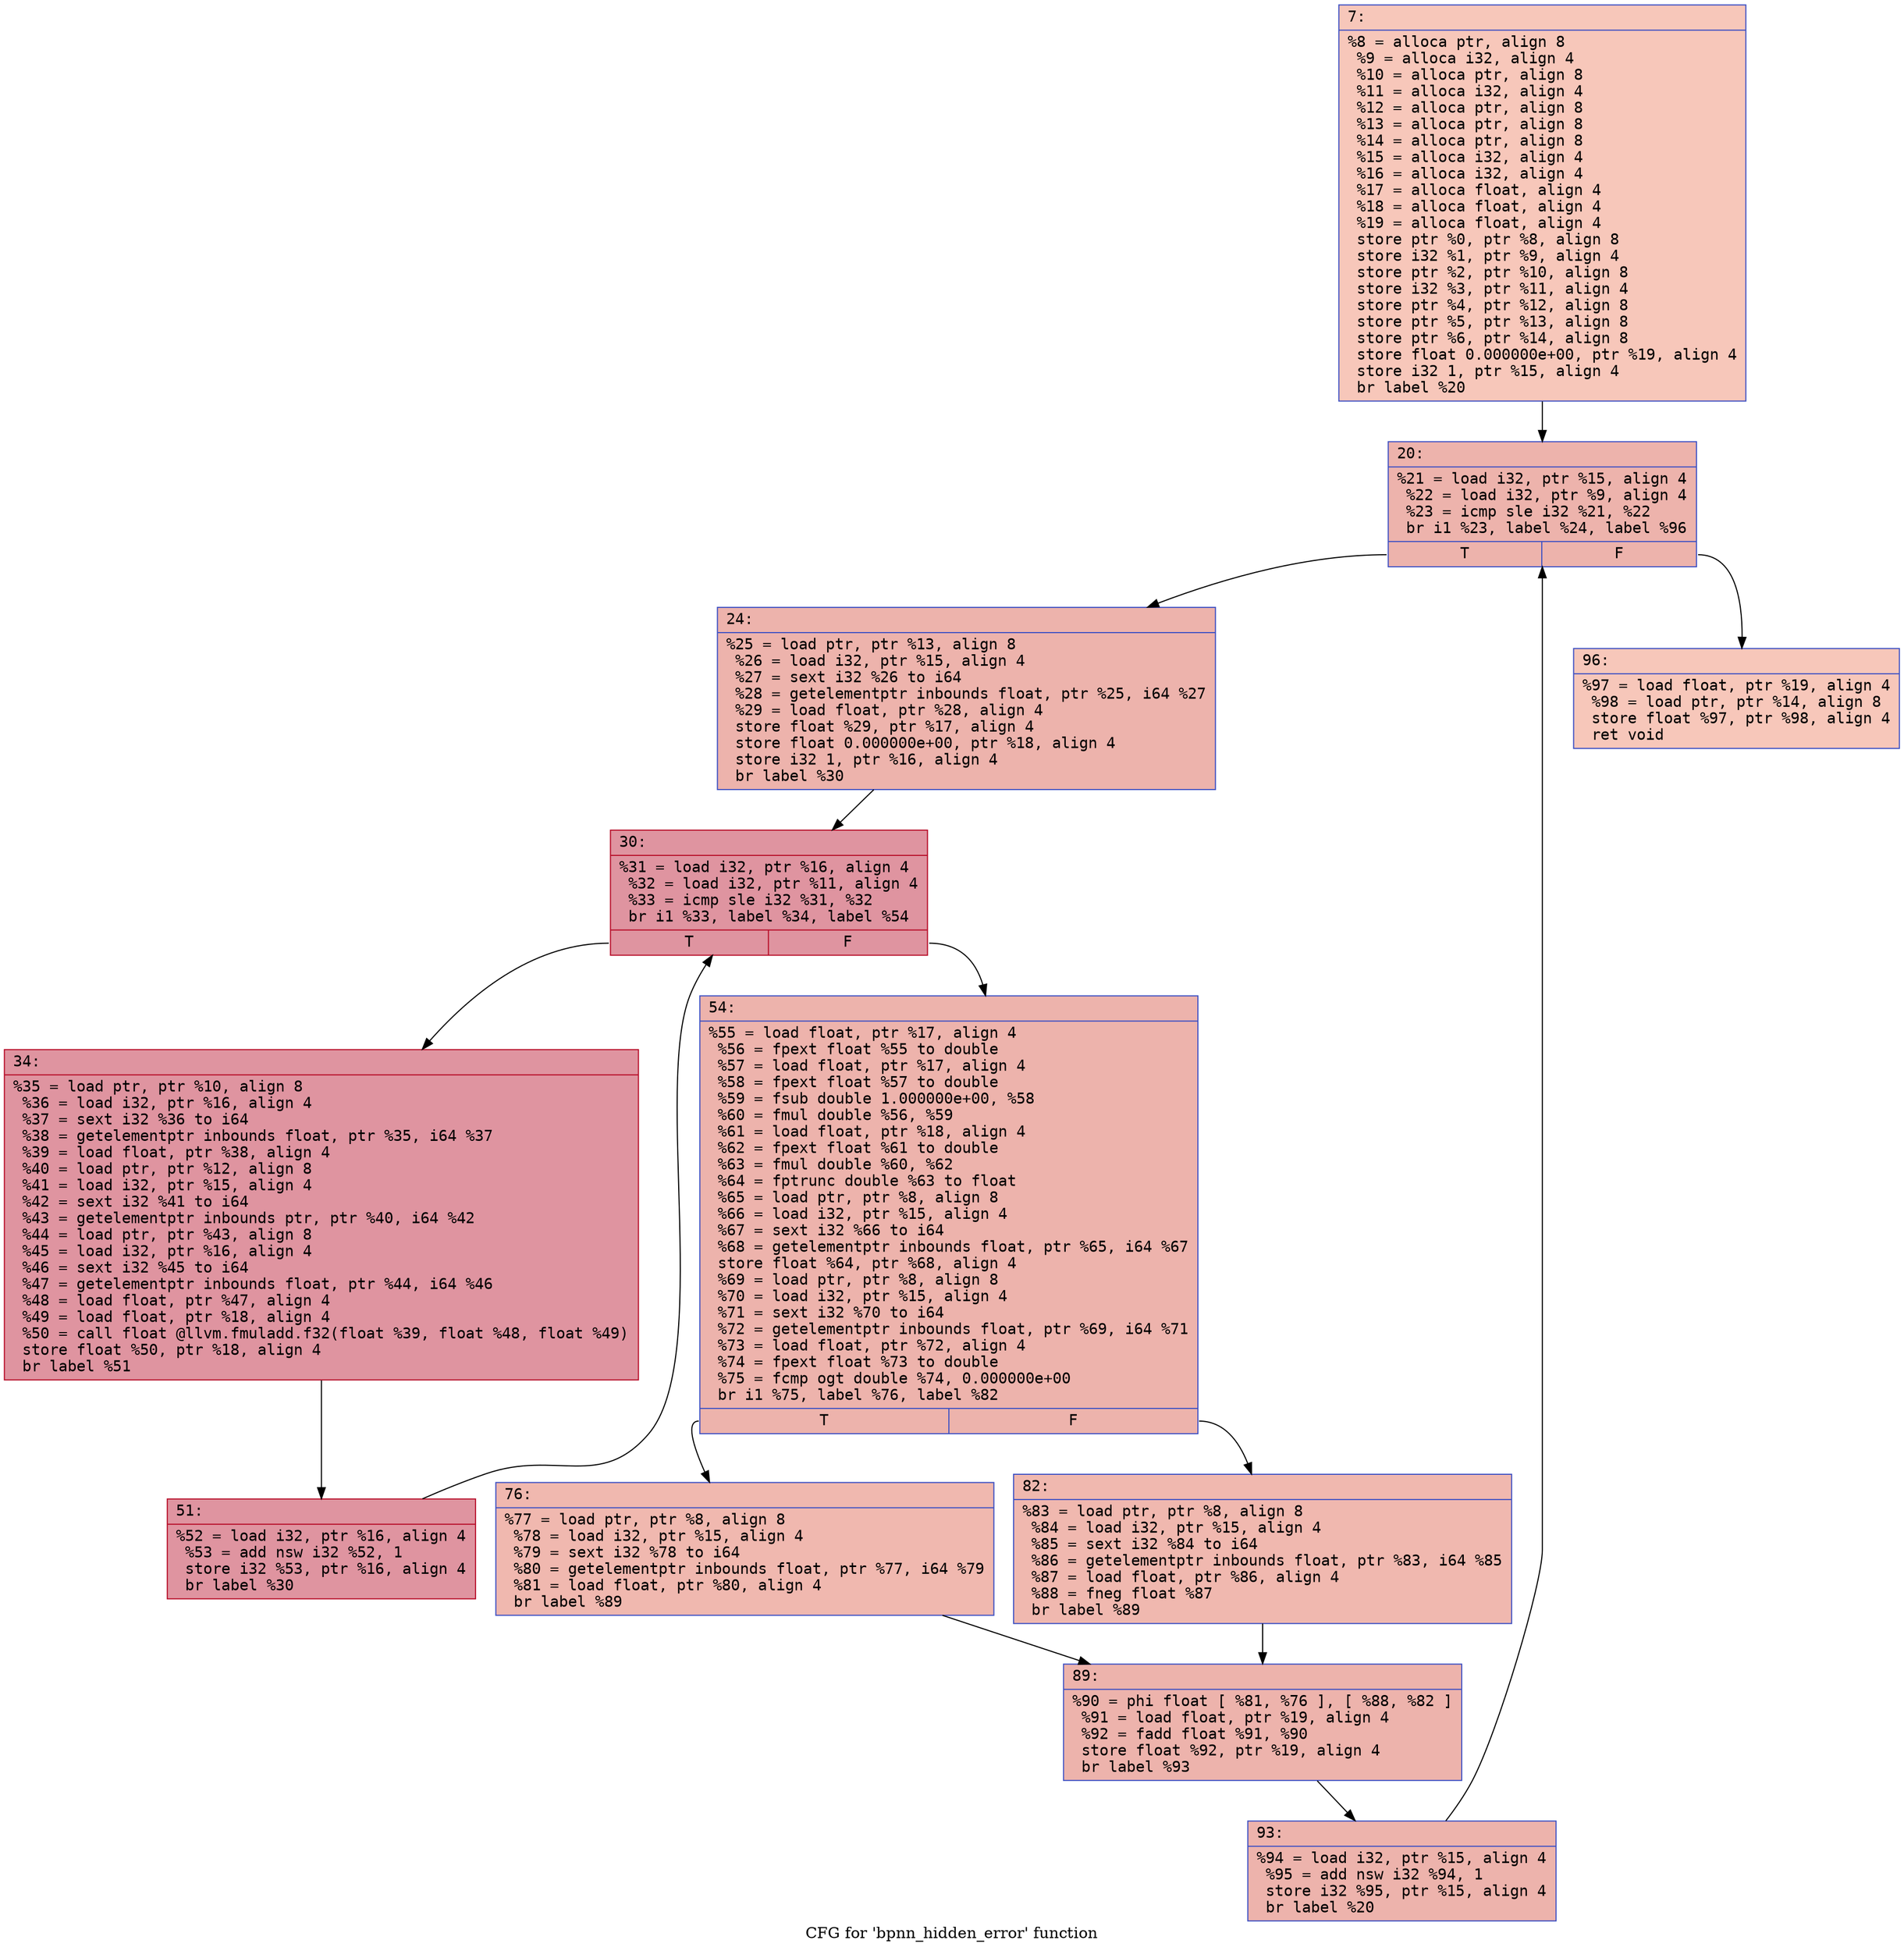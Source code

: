 digraph "CFG for 'bpnn_hidden_error' function" {
	label="CFG for 'bpnn_hidden_error' function";

	Node0x6000032df8e0 [shape=record,color="#3d50c3ff", style=filled, fillcolor="#ec7f6370" fontname="Courier",label="{7:\l|  %8 = alloca ptr, align 8\l  %9 = alloca i32, align 4\l  %10 = alloca ptr, align 8\l  %11 = alloca i32, align 4\l  %12 = alloca ptr, align 8\l  %13 = alloca ptr, align 8\l  %14 = alloca ptr, align 8\l  %15 = alloca i32, align 4\l  %16 = alloca i32, align 4\l  %17 = alloca float, align 4\l  %18 = alloca float, align 4\l  %19 = alloca float, align 4\l  store ptr %0, ptr %8, align 8\l  store i32 %1, ptr %9, align 4\l  store ptr %2, ptr %10, align 8\l  store i32 %3, ptr %11, align 4\l  store ptr %4, ptr %12, align 8\l  store ptr %5, ptr %13, align 8\l  store ptr %6, ptr %14, align 8\l  store float 0.000000e+00, ptr %19, align 4\l  store i32 1, ptr %15, align 4\l  br label %20\l}"];
	Node0x6000032df8e0 -> Node0x6000032df980[tooltip="7 -> 20\nProbability 100.00%" ];
	Node0x6000032df980 [shape=record,color="#3d50c3ff", style=filled, fillcolor="#d6524470" fontname="Courier",label="{20:\l|  %21 = load i32, ptr %15, align 4\l  %22 = load i32, ptr %9, align 4\l  %23 = icmp sle i32 %21, %22\l  br i1 %23, label %24, label %96\l|{<s0>T|<s1>F}}"];
	Node0x6000032df980:s0 -> Node0x6000032df9d0[tooltip="20 -> 24\nProbability 96.88%" ];
	Node0x6000032df980:s1 -> Node0x6000032dfca0[tooltip="20 -> 96\nProbability 3.12%" ];
	Node0x6000032df9d0 [shape=record,color="#3d50c3ff", style=filled, fillcolor="#d6524470" fontname="Courier",label="{24:\l|  %25 = load ptr, ptr %13, align 8\l  %26 = load i32, ptr %15, align 4\l  %27 = sext i32 %26 to i64\l  %28 = getelementptr inbounds float, ptr %25, i64 %27\l  %29 = load float, ptr %28, align 4\l  store float %29, ptr %17, align 4\l  store float 0.000000e+00, ptr %18, align 4\l  store i32 1, ptr %16, align 4\l  br label %30\l}"];
	Node0x6000032df9d0 -> Node0x6000032dfa20[tooltip="24 -> 30\nProbability 100.00%" ];
	Node0x6000032dfa20 [shape=record,color="#b70d28ff", style=filled, fillcolor="#b70d2870" fontname="Courier",label="{30:\l|  %31 = load i32, ptr %16, align 4\l  %32 = load i32, ptr %11, align 4\l  %33 = icmp sle i32 %31, %32\l  br i1 %33, label %34, label %54\l|{<s0>T|<s1>F}}"];
	Node0x6000032dfa20:s0 -> Node0x6000032dfa70[tooltip="30 -> 34\nProbability 96.88%" ];
	Node0x6000032dfa20:s1 -> Node0x6000032dfb10[tooltip="30 -> 54\nProbability 3.12%" ];
	Node0x6000032dfa70 [shape=record,color="#b70d28ff", style=filled, fillcolor="#b70d2870" fontname="Courier",label="{34:\l|  %35 = load ptr, ptr %10, align 8\l  %36 = load i32, ptr %16, align 4\l  %37 = sext i32 %36 to i64\l  %38 = getelementptr inbounds float, ptr %35, i64 %37\l  %39 = load float, ptr %38, align 4\l  %40 = load ptr, ptr %12, align 8\l  %41 = load i32, ptr %15, align 4\l  %42 = sext i32 %41 to i64\l  %43 = getelementptr inbounds ptr, ptr %40, i64 %42\l  %44 = load ptr, ptr %43, align 8\l  %45 = load i32, ptr %16, align 4\l  %46 = sext i32 %45 to i64\l  %47 = getelementptr inbounds float, ptr %44, i64 %46\l  %48 = load float, ptr %47, align 4\l  %49 = load float, ptr %18, align 4\l  %50 = call float @llvm.fmuladd.f32(float %39, float %48, float %49)\l  store float %50, ptr %18, align 4\l  br label %51\l}"];
	Node0x6000032dfa70 -> Node0x6000032dfac0[tooltip="34 -> 51\nProbability 100.00%" ];
	Node0x6000032dfac0 [shape=record,color="#b70d28ff", style=filled, fillcolor="#b70d2870" fontname="Courier",label="{51:\l|  %52 = load i32, ptr %16, align 4\l  %53 = add nsw i32 %52, 1\l  store i32 %53, ptr %16, align 4\l  br label %30\l}"];
	Node0x6000032dfac0 -> Node0x6000032dfa20[tooltip="51 -> 30\nProbability 100.00%" ];
	Node0x6000032dfb10 [shape=record,color="#3d50c3ff", style=filled, fillcolor="#d6524470" fontname="Courier",label="{54:\l|  %55 = load float, ptr %17, align 4\l  %56 = fpext float %55 to double\l  %57 = load float, ptr %17, align 4\l  %58 = fpext float %57 to double\l  %59 = fsub double 1.000000e+00, %58\l  %60 = fmul double %56, %59\l  %61 = load float, ptr %18, align 4\l  %62 = fpext float %61 to double\l  %63 = fmul double %60, %62\l  %64 = fptrunc double %63 to float\l  %65 = load ptr, ptr %8, align 8\l  %66 = load i32, ptr %15, align 4\l  %67 = sext i32 %66 to i64\l  %68 = getelementptr inbounds float, ptr %65, i64 %67\l  store float %64, ptr %68, align 4\l  %69 = load ptr, ptr %8, align 8\l  %70 = load i32, ptr %15, align 4\l  %71 = sext i32 %70 to i64\l  %72 = getelementptr inbounds float, ptr %69, i64 %71\l  %73 = load float, ptr %72, align 4\l  %74 = fpext float %73 to double\l  %75 = fcmp ogt double %74, 0.000000e+00\l  br i1 %75, label %76, label %82\l|{<s0>T|<s1>F}}"];
	Node0x6000032dfb10:s0 -> Node0x6000032dfb60[tooltip="54 -> 76\nProbability 50.00%" ];
	Node0x6000032dfb10:s1 -> Node0x6000032dfbb0[tooltip="54 -> 82\nProbability 50.00%" ];
	Node0x6000032dfb60 [shape=record,color="#3d50c3ff", style=filled, fillcolor="#dc5d4a70" fontname="Courier",label="{76:\l|  %77 = load ptr, ptr %8, align 8\l  %78 = load i32, ptr %15, align 4\l  %79 = sext i32 %78 to i64\l  %80 = getelementptr inbounds float, ptr %77, i64 %79\l  %81 = load float, ptr %80, align 4\l  br label %89\l}"];
	Node0x6000032dfb60 -> Node0x6000032dfc00[tooltip="76 -> 89\nProbability 100.00%" ];
	Node0x6000032dfbb0 [shape=record,color="#3d50c3ff", style=filled, fillcolor="#dc5d4a70" fontname="Courier",label="{82:\l|  %83 = load ptr, ptr %8, align 8\l  %84 = load i32, ptr %15, align 4\l  %85 = sext i32 %84 to i64\l  %86 = getelementptr inbounds float, ptr %83, i64 %85\l  %87 = load float, ptr %86, align 4\l  %88 = fneg float %87\l  br label %89\l}"];
	Node0x6000032dfbb0 -> Node0x6000032dfc00[tooltip="82 -> 89\nProbability 100.00%" ];
	Node0x6000032dfc00 [shape=record,color="#3d50c3ff", style=filled, fillcolor="#d6524470" fontname="Courier",label="{89:\l|  %90 = phi float [ %81, %76 ], [ %88, %82 ]\l  %91 = load float, ptr %19, align 4\l  %92 = fadd float %91, %90\l  store float %92, ptr %19, align 4\l  br label %93\l}"];
	Node0x6000032dfc00 -> Node0x6000032dfc50[tooltip="89 -> 93\nProbability 100.00%" ];
	Node0x6000032dfc50 [shape=record,color="#3d50c3ff", style=filled, fillcolor="#d6524470" fontname="Courier",label="{93:\l|  %94 = load i32, ptr %15, align 4\l  %95 = add nsw i32 %94, 1\l  store i32 %95, ptr %15, align 4\l  br label %20\l}"];
	Node0x6000032dfc50 -> Node0x6000032df980[tooltip="93 -> 20\nProbability 100.00%" ];
	Node0x6000032dfca0 [shape=record,color="#3d50c3ff", style=filled, fillcolor="#ec7f6370" fontname="Courier",label="{96:\l|  %97 = load float, ptr %19, align 4\l  %98 = load ptr, ptr %14, align 8\l  store float %97, ptr %98, align 4\l  ret void\l}"];
}
